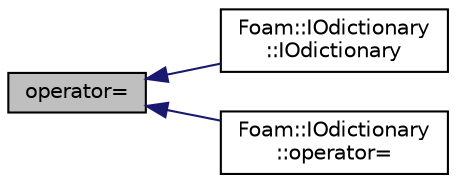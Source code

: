 digraph "operator="
{
  bgcolor="transparent";
  edge [fontname="Helvetica",fontsize="10",labelfontname="Helvetica",labelfontsize="10"];
  node [fontname="Helvetica",fontsize="10",shape=record];
  rankdir="LR";
  Node1 [label="operator=",height=0.2,width=0.4,color="black", fillcolor="grey75", style="filled", fontcolor="black"];
  Node1 -> Node2 [dir="back",color="midnightblue",fontsize="10",style="solid",fontname="Helvetica"];
  Node2 [label="Foam::IOdictionary\l::IOdictionary",height=0.2,width=0.4,color="black",URL="$a01172.html#a688d67224b342d9ba6f8b817d1f113a8",tooltip="Construct given an IOobject and dictionary. "];
  Node1 -> Node3 [dir="back",color="midnightblue",fontsize="10",style="solid",fontname="Helvetica"];
  Node3 [label="Foam::IOdictionary\l::operator=",height=0.2,width=0.4,color="black",URL="$a01172.html#a3748bdad8b3826dd6c9eb7fa26731132",tooltip="Assignment of other IOdictionary&#39;s entries to this IOdictionary. "];
}
